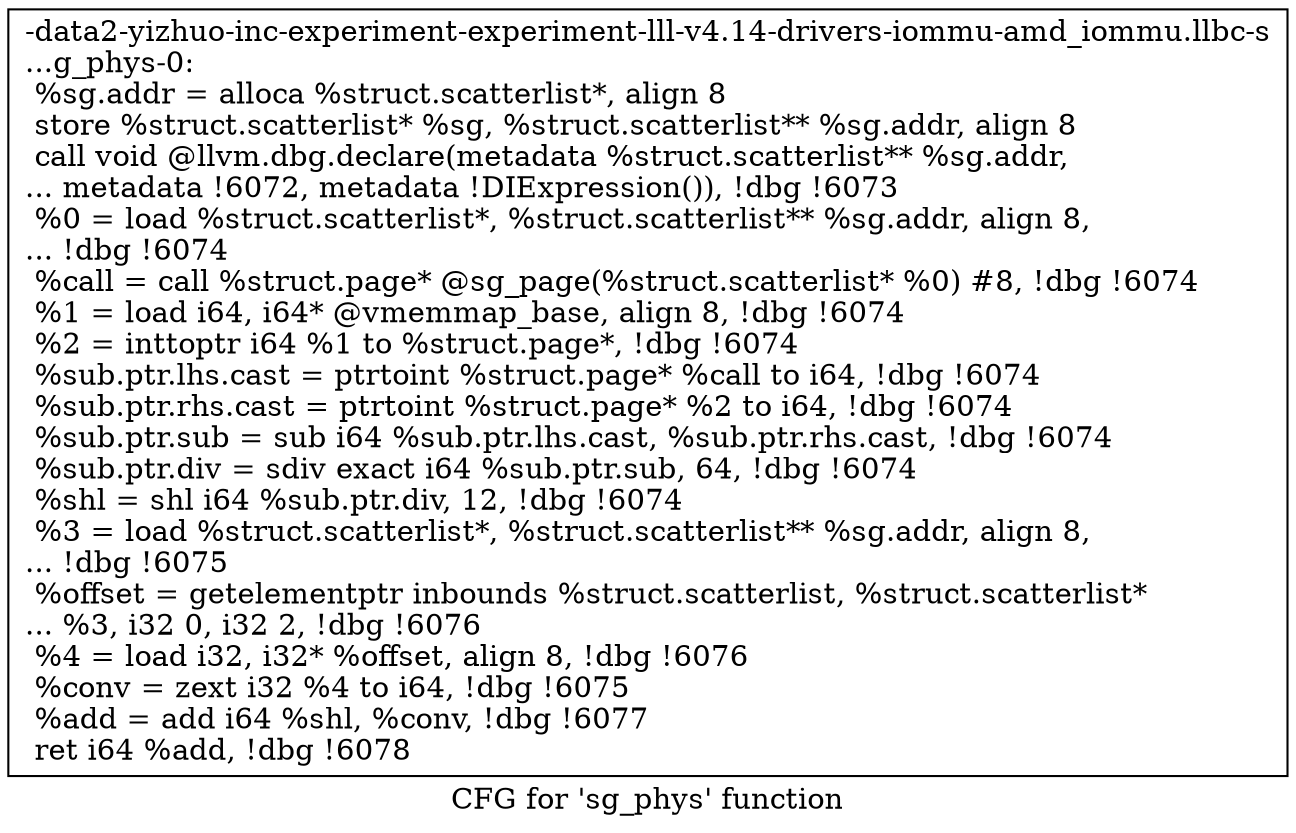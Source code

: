 digraph "CFG for 'sg_phys' function" {
	label="CFG for 'sg_phys' function";

	Node0x561b9496a110 [shape=record,label="{-data2-yizhuo-inc-experiment-experiment-lll-v4.14-drivers-iommu-amd_iommu.llbc-s\l...g_phys-0:\l  %sg.addr = alloca %struct.scatterlist*, align 8\l  store %struct.scatterlist* %sg, %struct.scatterlist** %sg.addr, align 8\l  call void @llvm.dbg.declare(metadata %struct.scatterlist** %sg.addr,\l... metadata !6072, metadata !DIExpression()), !dbg !6073\l  %0 = load %struct.scatterlist*, %struct.scatterlist** %sg.addr, align 8,\l... !dbg !6074\l  %call = call %struct.page* @sg_page(%struct.scatterlist* %0) #8, !dbg !6074\l  %1 = load i64, i64* @vmemmap_base, align 8, !dbg !6074\l  %2 = inttoptr i64 %1 to %struct.page*, !dbg !6074\l  %sub.ptr.lhs.cast = ptrtoint %struct.page* %call to i64, !dbg !6074\l  %sub.ptr.rhs.cast = ptrtoint %struct.page* %2 to i64, !dbg !6074\l  %sub.ptr.sub = sub i64 %sub.ptr.lhs.cast, %sub.ptr.rhs.cast, !dbg !6074\l  %sub.ptr.div = sdiv exact i64 %sub.ptr.sub, 64, !dbg !6074\l  %shl = shl i64 %sub.ptr.div, 12, !dbg !6074\l  %3 = load %struct.scatterlist*, %struct.scatterlist** %sg.addr, align 8,\l... !dbg !6075\l  %offset = getelementptr inbounds %struct.scatterlist, %struct.scatterlist*\l... %3, i32 0, i32 2, !dbg !6076\l  %4 = load i32, i32* %offset, align 8, !dbg !6076\l  %conv = zext i32 %4 to i64, !dbg !6075\l  %add = add i64 %shl, %conv, !dbg !6077\l  ret i64 %add, !dbg !6078\l}"];
}
